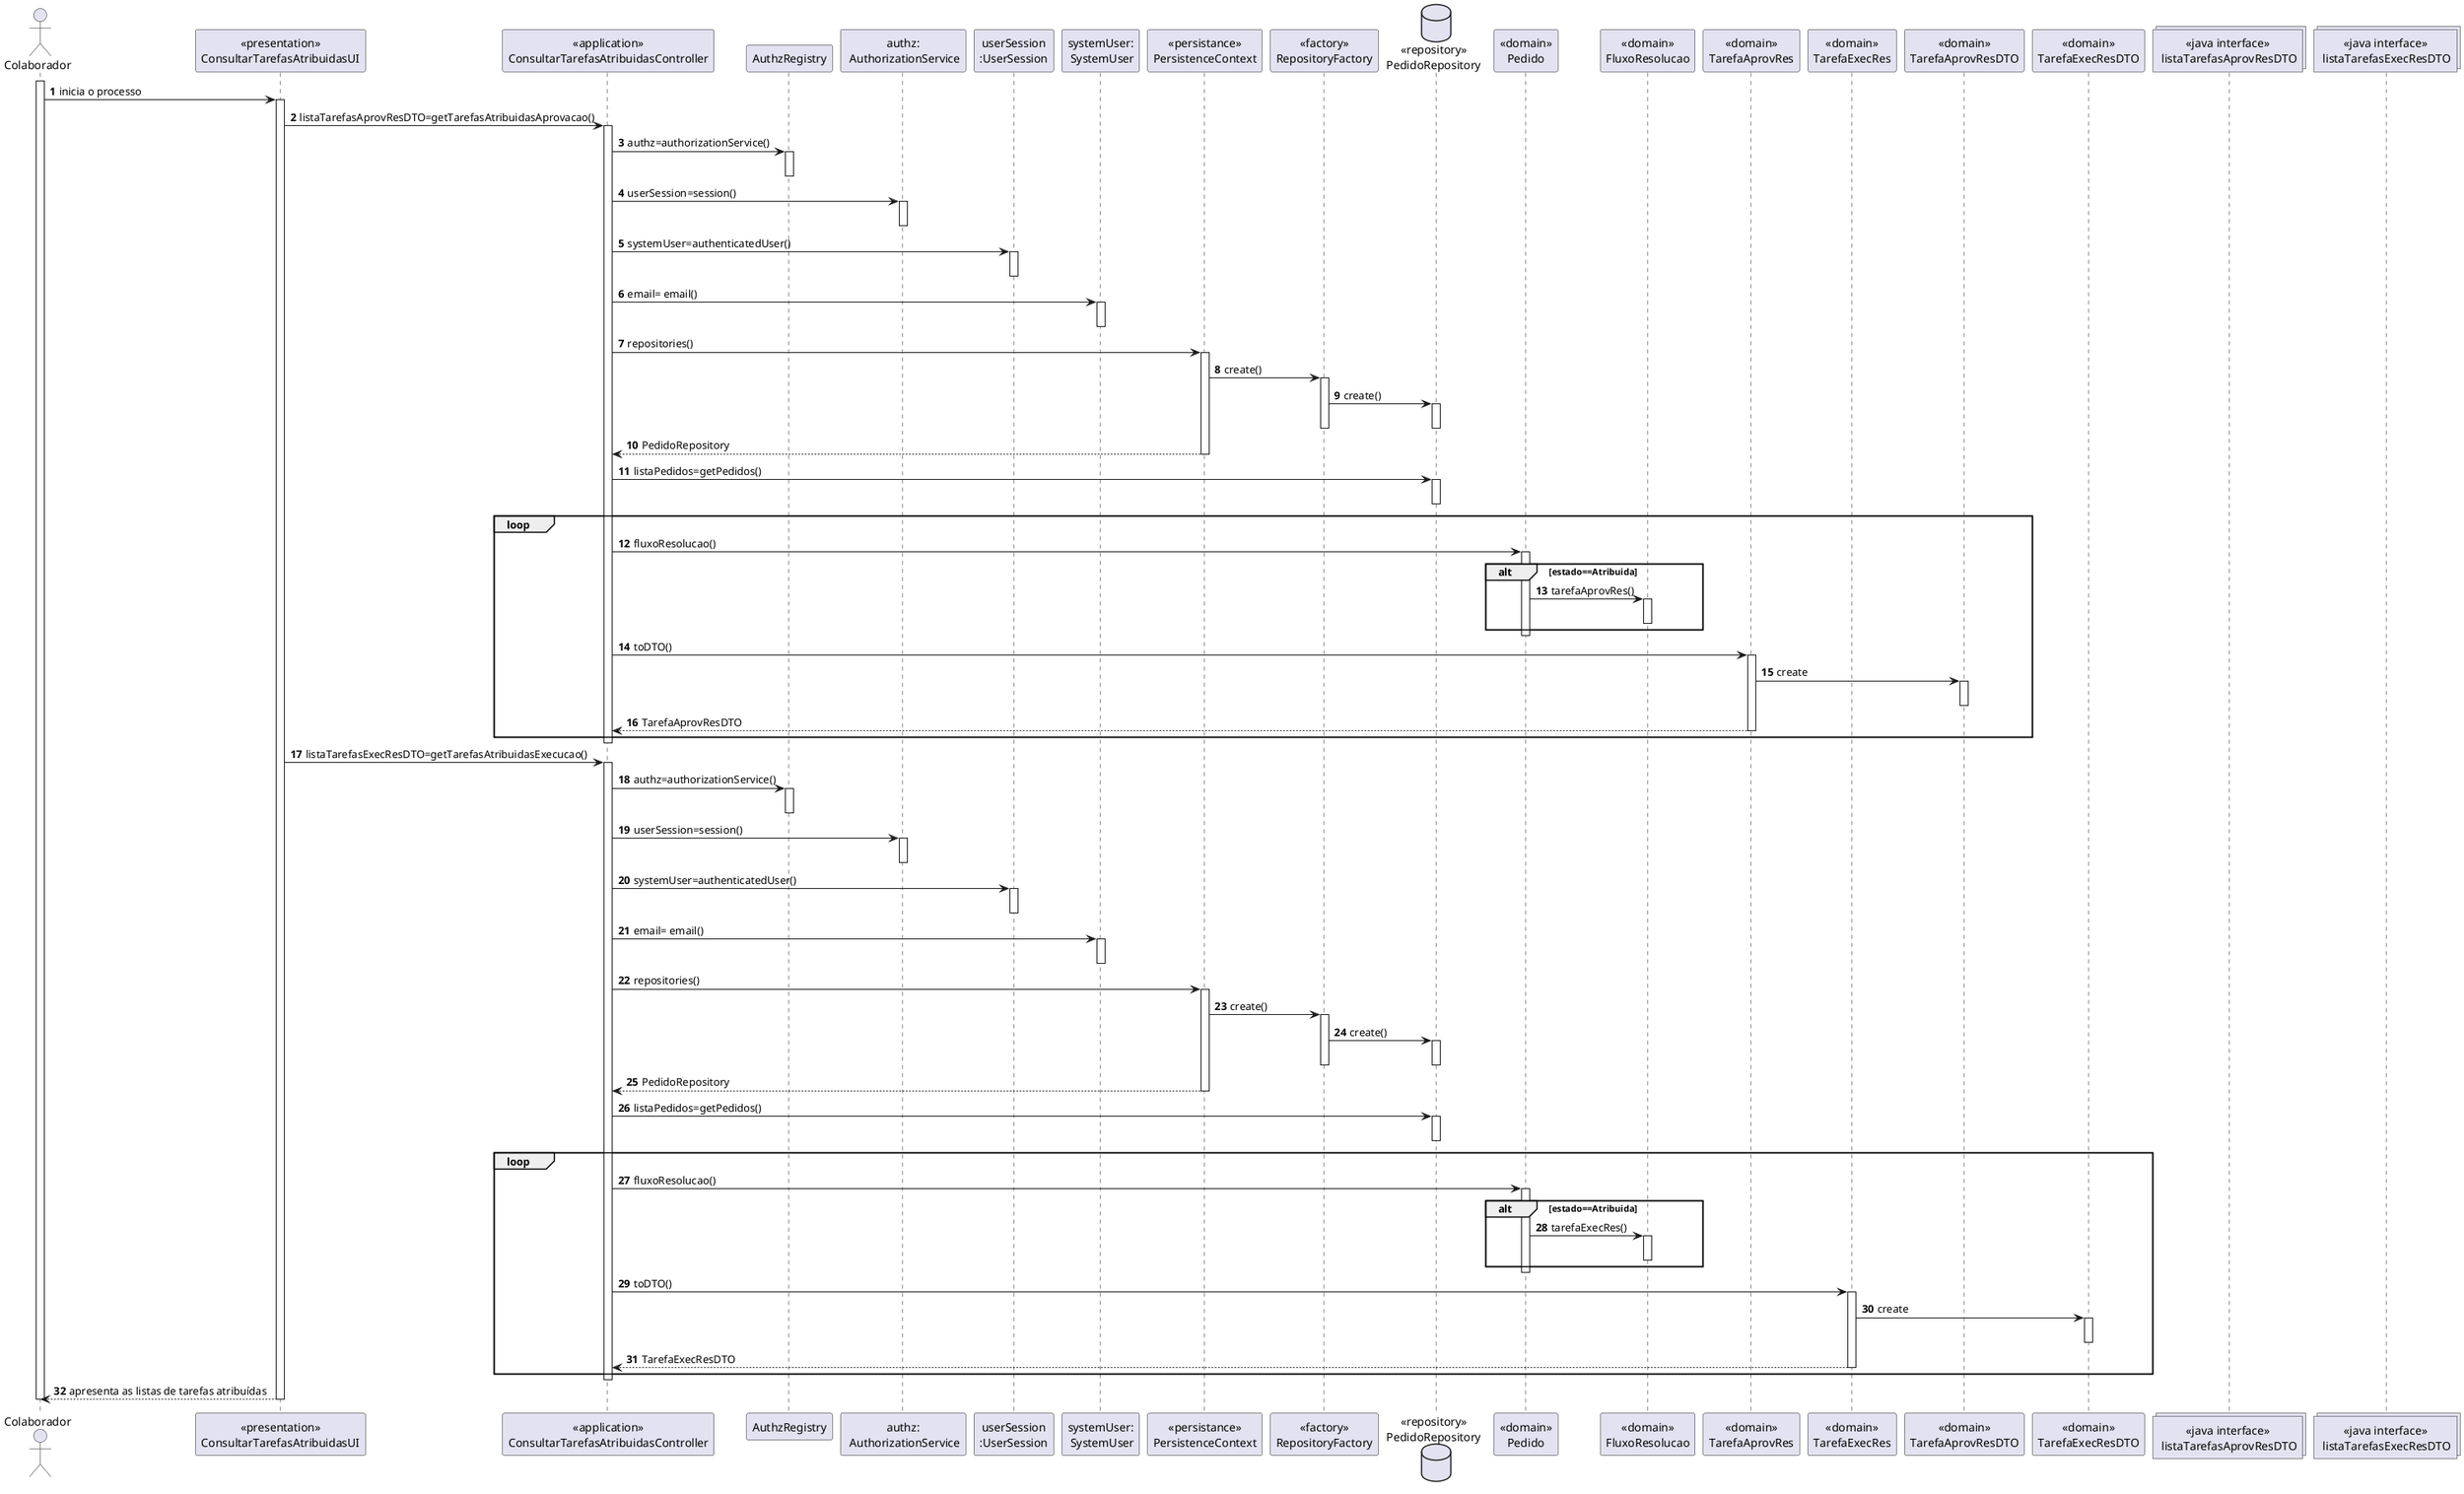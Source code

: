 @startuml
'https://plantuml.com/sequence-diagram

autonumber

actor Colaborador as USER
participant "<<presentation>>\nConsultarTarefasAtribuidasUI" as UI
participant "<<application>>\nConsultarTarefasAtribuidasController" as CONTROLLER
participant "AuthzRegistry" as AUTHZ
participant "authz:\n AuthorizationService" AS AUTHZSERVICE
participant "userSession\n:UserSession" as USERSESSION
participant "systemUser:\n SystemUser" AS SYSTEMUSER
participant "<<persistance>>\nPersistenceContext" as PERS
participant "<<factory>>\nRepositoryFactory" as FACT
database "<<repository>>\nPedidoRepository" as REPO1
participant "<<domain>>\nPedido" as P
participant "<<domain>>\nFluxoResolucao" as FT
participant "<<domain>>\nTarefaAprovRes" as TA
participant "<<domain>>\nTarefaExecRes" as TR
participant "<<domain>>\nTarefaAprovResDTO" as DTO
participant "<<domain>>\nTarefaExecResDTO" as DTO2
collections "<<java interface>>\n listaTarefasAprovResDTO"
collections "<<java interface>>\n listaTarefasExecResDTO"

activate USER
    USER->UI: inicia o processo
        activate UI
            UI->CONTROLLER: listaTarefasAprovResDTO=getTarefasAtribuidasAprovacao()
            activate CONTROLLER
                CONTROLLER->AUTHZ : authz=authorizationService()
                activate AUTHZ
                deactivate AUTHZ
                CONTROLLER->AUTHZSERVICE :userSession=session()
                activate AUTHZSERVICE
                deactivate AUTHZSERVICE
                CONTROLLER->USERSESSION: systemUser=authenticatedUser()
                activate USERSESSION
                deactivate USERSESSION
                CONTROLLER-> SYSTEMUSER: email= email()
                activate SYSTEMUSER
                deactivate SYSTEMUSER
                  CONTROLLER->PERS: repositories()
                            activate PERS
                                PERS->FACT: create()
                                activate FACT
                                    FACT->REPO1: create()
                                    activate REPO1
                                    deactivate REPO1
                                deactivate FACT
                                PERS-->CONTROLLER: PedidoRepository
                            deactivate PERS
                            CONTROLLER->REPO1: listaPedidos=getPedidos()
                            activate REPO1
                            deactivate REPO1
                            loop
                            CONTROLLER->P: fluxoResolucao()
                            activate P
                            alt estado==Atribuida
                            P->FT: tarefaAprovRes()
                            activate FT
                            deactivate FT
                            end alt
                            deactivate P
                            CONTROLLER->TA: toDTO()
                            activate TA
                                TA->DTO:create
                                activate DTO
                                deactivate DTO
                                TA-->CONTROLLER: TarefaAprovResDTO
                            deactivate TA
                            end loop

                deactivate CONTROLLER
                UI->CONTROLLER: listaTarefasExecResDTO=getTarefasAtribuidasExecucao()
                            activate CONTROLLER
                                CONTROLLER->AUTHZ : authz=authorizationService()
                                activate AUTHZ
                                deactivate AUTHZ
                                CONTROLLER->AUTHZSERVICE :userSession=session()
                                activate AUTHZSERVICE
                                deactivate AUTHZSERVICE
                                CONTROLLER->USERSESSION: systemUser=authenticatedUser()
                                activate USERSESSION
                                deactivate USERSESSION
                                CONTROLLER-> SYSTEMUSER: email= email()
                                activate SYSTEMUSER
                                deactivate SYSTEMUSER
                                  CONTROLLER->PERS: repositories()
                                            activate PERS
                                                PERS->FACT: create()
                                                activate FACT
                                                    FACT->REPO1: create()
                                                    activate REPO1
                                                    deactivate REPO1
                                                deactivate FACT
                                                    PERS-->CONTROLLER: PedidoRepository
                                                    deactivate PERS
                                                    CONTROLLER->REPO1: listaPedidos=getPedidos()
                                                    activate REPO1
                                                    deactivate REPO1
                                                    loop
                                                    CONTROLLER->P: fluxoResolucao()
                                                    activate P
                                                    alt estado==Atribuida
                                                    P->FT: tarefaExecRes()
                                                    activate FT
                                                    deactivate FT
                                                    end alt
                                                    deactivate P
                                                    CONTROLLER->TR: toDTO()
                                                    activate TR
                                                        TR->DTO2:create
                                                        activate DTO2
                                                        deactivate DTO2
                                                        TR-->CONTROLLER: TarefaExecResDTO
                                                    deactivate TR
                                                    end loop

            deactivate CONTROLLER
            UI--> USER: apresenta as listas de tarefas atribuídas
            deactivate UI







deactivate USER

@enduml